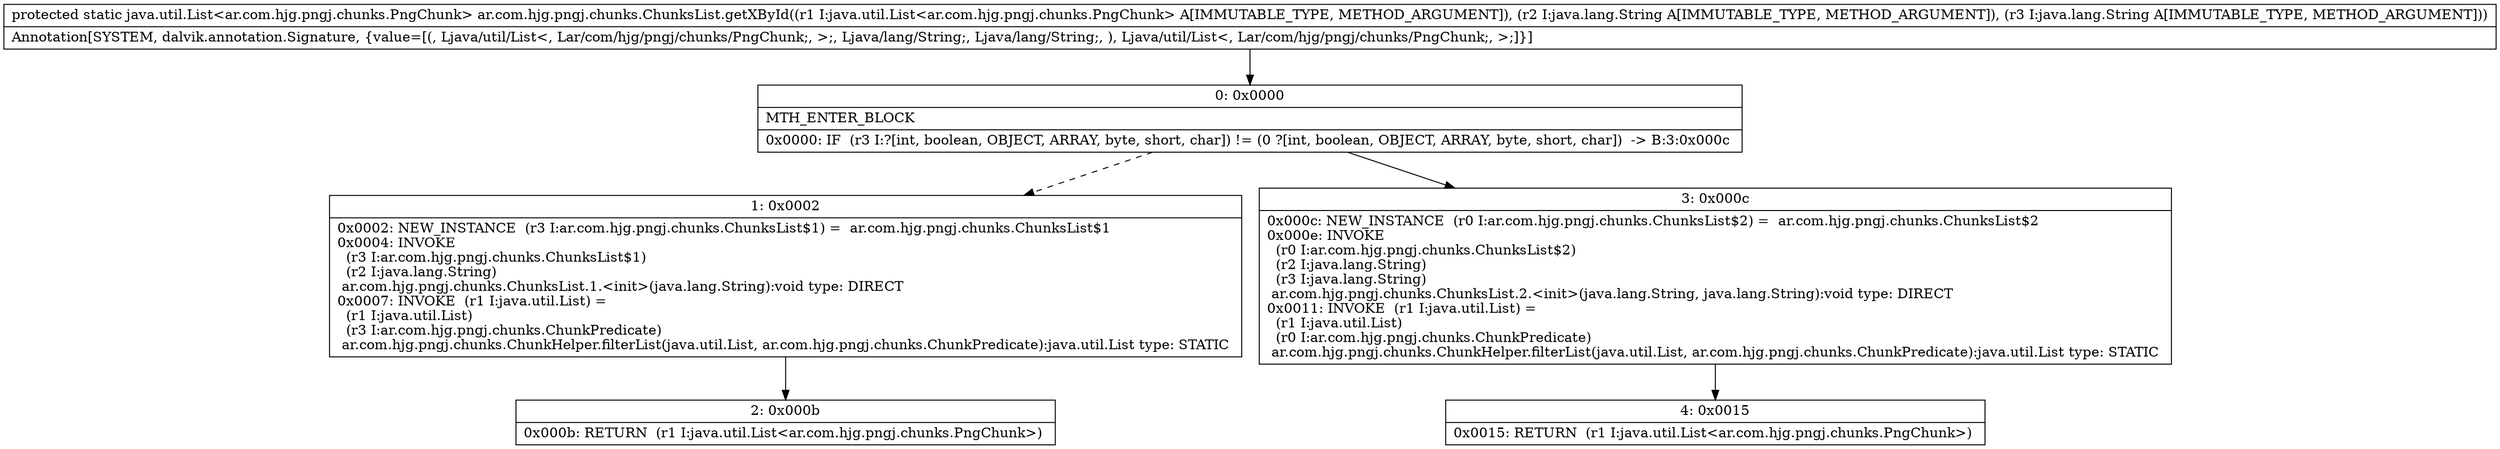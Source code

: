 digraph "CFG forar.com.hjg.pngj.chunks.ChunksList.getXById(Ljava\/util\/List;Ljava\/lang\/String;Ljava\/lang\/String;)Ljava\/util\/List;" {
Node_0 [shape=record,label="{0\:\ 0x0000|MTH_ENTER_BLOCK\l|0x0000: IF  (r3 I:?[int, boolean, OBJECT, ARRAY, byte, short, char]) != (0 ?[int, boolean, OBJECT, ARRAY, byte, short, char])  \-\> B:3:0x000c \l}"];
Node_1 [shape=record,label="{1\:\ 0x0002|0x0002: NEW_INSTANCE  (r3 I:ar.com.hjg.pngj.chunks.ChunksList$1) =  ar.com.hjg.pngj.chunks.ChunksList$1 \l0x0004: INVOKE  \l  (r3 I:ar.com.hjg.pngj.chunks.ChunksList$1)\l  (r2 I:java.lang.String)\l ar.com.hjg.pngj.chunks.ChunksList.1.\<init\>(java.lang.String):void type: DIRECT \l0x0007: INVOKE  (r1 I:java.util.List) = \l  (r1 I:java.util.List)\l  (r3 I:ar.com.hjg.pngj.chunks.ChunkPredicate)\l ar.com.hjg.pngj.chunks.ChunkHelper.filterList(java.util.List, ar.com.hjg.pngj.chunks.ChunkPredicate):java.util.List type: STATIC \l}"];
Node_2 [shape=record,label="{2\:\ 0x000b|0x000b: RETURN  (r1 I:java.util.List\<ar.com.hjg.pngj.chunks.PngChunk\>) \l}"];
Node_3 [shape=record,label="{3\:\ 0x000c|0x000c: NEW_INSTANCE  (r0 I:ar.com.hjg.pngj.chunks.ChunksList$2) =  ar.com.hjg.pngj.chunks.ChunksList$2 \l0x000e: INVOKE  \l  (r0 I:ar.com.hjg.pngj.chunks.ChunksList$2)\l  (r2 I:java.lang.String)\l  (r3 I:java.lang.String)\l ar.com.hjg.pngj.chunks.ChunksList.2.\<init\>(java.lang.String, java.lang.String):void type: DIRECT \l0x0011: INVOKE  (r1 I:java.util.List) = \l  (r1 I:java.util.List)\l  (r0 I:ar.com.hjg.pngj.chunks.ChunkPredicate)\l ar.com.hjg.pngj.chunks.ChunkHelper.filterList(java.util.List, ar.com.hjg.pngj.chunks.ChunkPredicate):java.util.List type: STATIC \l}"];
Node_4 [shape=record,label="{4\:\ 0x0015|0x0015: RETURN  (r1 I:java.util.List\<ar.com.hjg.pngj.chunks.PngChunk\>) \l}"];
MethodNode[shape=record,label="{protected static java.util.List\<ar.com.hjg.pngj.chunks.PngChunk\> ar.com.hjg.pngj.chunks.ChunksList.getXById((r1 I:java.util.List\<ar.com.hjg.pngj.chunks.PngChunk\> A[IMMUTABLE_TYPE, METHOD_ARGUMENT]), (r2 I:java.lang.String A[IMMUTABLE_TYPE, METHOD_ARGUMENT]), (r3 I:java.lang.String A[IMMUTABLE_TYPE, METHOD_ARGUMENT]))  | Annotation[SYSTEM, dalvik.annotation.Signature, \{value=[(, Ljava\/util\/List\<, Lar\/com\/hjg\/pngj\/chunks\/PngChunk;, \>;, Ljava\/lang\/String;, Ljava\/lang\/String;, ), Ljava\/util\/List\<, Lar\/com\/hjg\/pngj\/chunks\/PngChunk;, \>;]\}]\l}"];
MethodNode -> Node_0;
Node_0 -> Node_1[style=dashed];
Node_0 -> Node_3;
Node_1 -> Node_2;
Node_3 -> Node_4;
}

